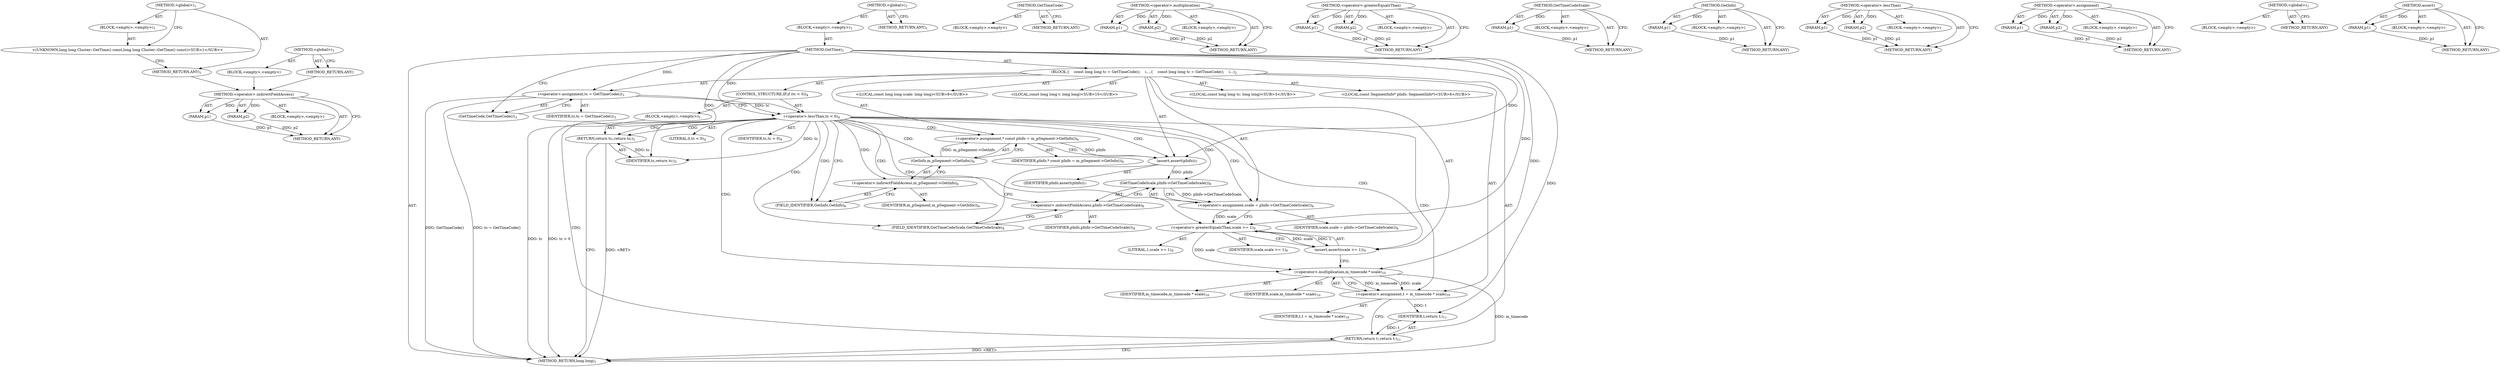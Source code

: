 digraph "&lt;global&gt;" {
vulnerable_87 [label=<(METHOD,&lt;operator&gt;.indirectFieldAccess)>];
vulnerable_88 [label=<(PARAM,p1)>];
vulnerable_89 [label=<(PARAM,p2)>];
vulnerable_90 [label=<(BLOCK,&lt;empty&gt;,&lt;empty&gt;)>];
vulnerable_91 [label=<(METHOD_RETURN,ANY)>];
vulnerable_6 [label=<(METHOD,&lt;global&gt;)<SUB>1</SUB>>];
vulnerable_7 [label=<(BLOCK,&lt;empty&gt;,&lt;empty&gt;)<SUB>1</SUB>>];
vulnerable_8 [label=<(METHOD,GetTime)<SUB>1</SUB>>];
vulnerable_9 [label=<(BLOCK,{
    const long long tc = GetTimeCode();
    i...,{
    const long long tc = GetTimeCode();
    i...)<SUB>2</SUB>>];
vulnerable_10 [label="<(LOCAL,const long long tc: long long)<SUB>3</SUB>>"];
vulnerable_11 [label=<(&lt;operator&gt;.assignment,tc = GetTimeCode())<SUB>3</SUB>>];
vulnerable_12 [label=<(IDENTIFIER,tc,tc = GetTimeCode())<SUB>3</SUB>>];
vulnerable_13 [label=<(GetTimeCode,GetTimeCode())<SUB>3</SUB>>];
vulnerable_14 [label=<(CONTROL_STRUCTURE,IF,if (tc &lt; 0))<SUB>4</SUB>>];
vulnerable_15 [label=<(&lt;operator&gt;.lessThan,tc &lt; 0)<SUB>4</SUB>>];
vulnerable_16 [label=<(IDENTIFIER,tc,tc &lt; 0)<SUB>4</SUB>>];
vulnerable_17 [label=<(LITERAL,0,tc &lt; 0)<SUB>4</SUB>>];
vulnerable_18 [label=<(BLOCK,&lt;empty&gt;,&lt;empty&gt;)<SUB>5</SUB>>];
vulnerable_19 [label=<(RETURN,return tc;,return tc;)<SUB>5</SUB>>];
vulnerable_20 [label=<(IDENTIFIER,tc,return tc;)<SUB>5</SUB>>];
vulnerable_21 [label="<(LOCAL,const SegmentInfo* pInfo: SegmentInfo*)<SUB>6</SUB>>"];
vulnerable_22 [label=<(&lt;operator&gt;.assignment,* const pInfo = m_pSegment-&gt;GetInfo())<SUB>6</SUB>>];
vulnerable_23 [label=<(IDENTIFIER,pInfo,* const pInfo = m_pSegment-&gt;GetInfo())<SUB>6</SUB>>];
vulnerable_24 [label=<(GetInfo,m_pSegment-&gt;GetInfo())<SUB>6</SUB>>];
vulnerable_25 [label=<(&lt;operator&gt;.indirectFieldAccess,m_pSegment-&gt;GetInfo)<SUB>6</SUB>>];
vulnerable_26 [label=<(IDENTIFIER,m_pSegment,m_pSegment-&gt;GetInfo())<SUB>6</SUB>>];
vulnerable_27 [label=<(FIELD_IDENTIFIER,GetInfo,GetInfo)<SUB>6</SUB>>];
vulnerable_28 [label=<(assert,assert(pInfo))<SUB>7</SUB>>];
vulnerable_29 [label=<(IDENTIFIER,pInfo,assert(pInfo))<SUB>7</SUB>>];
vulnerable_30 [label="<(LOCAL,const long long scale: long long)<SUB>8</SUB>>"];
vulnerable_31 [label=<(&lt;operator&gt;.assignment,scale = pInfo-&gt;GetTimeCodeScale())<SUB>8</SUB>>];
vulnerable_32 [label=<(IDENTIFIER,scale,scale = pInfo-&gt;GetTimeCodeScale())<SUB>8</SUB>>];
vulnerable_33 [label=<(GetTimeCodeScale,pInfo-&gt;GetTimeCodeScale())<SUB>8</SUB>>];
vulnerable_34 [label=<(&lt;operator&gt;.indirectFieldAccess,pInfo-&gt;GetTimeCodeScale)<SUB>8</SUB>>];
vulnerable_35 [label=<(IDENTIFIER,pInfo,pInfo-&gt;GetTimeCodeScale())<SUB>8</SUB>>];
vulnerable_36 [label=<(FIELD_IDENTIFIER,GetTimeCodeScale,GetTimeCodeScale)<SUB>8</SUB>>];
vulnerable_37 [label=<(assert,assert(scale &gt;= 1))<SUB>9</SUB>>];
vulnerable_38 [label=<(&lt;operator&gt;.greaterEqualsThan,scale &gt;= 1)<SUB>9</SUB>>];
vulnerable_39 [label=<(IDENTIFIER,scale,scale &gt;= 1)<SUB>9</SUB>>];
vulnerable_40 [label=<(LITERAL,1,scale &gt;= 1)<SUB>9</SUB>>];
vulnerable_41 [label="<(LOCAL,const long long t: long long)<SUB>10</SUB>>"];
vulnerable_42 [label=<(&lt;operator&gt;.assignment,t = m_timecode * scale)<SUB>10</SUB>>];
vulnerable_43 [label=<(IDENTIFIER,t,t = m_timecode * scale)<SUB>10</SUB>>];
vulnerable_44 [label=<(&lt;operator&gt;.multiplication,m_timecode * scale)<SUB>10</SUB>>];
vulnerable_45 [label=<(IDENTIFIER,m_timecode,m_timecode * scale)<SUB>10</SUB>>];
vulnerable_46 [label=<(IDENTIFIER,scale,m_timecode * scale)<SUB>10</SUB>>];
vulnerable_47 [label=<(RETURN,return t;,return t;)<SUB>11</SUB>>];
vulnerable_48 [label=<(IDENTIFIER,t,return t;)<SUB>11</SUB>>];
vulnerable_49 [label=<(METHOD_RETURN,long long)<SUB>1</SUB>>];
vulnerable_51 [label=<(METHOD_RETURN,ANY)<SUB>1</SUB>>];
vulnerable_75 [label=<(METHOD,GetTimeCode)>];
vulnerable_76 [label=<(BLOCK,&lt;empty&gt;,&lt;empty&gt;)>];
vulnerable_77 [label=<(METHOD_RETURN,ANY)>];
vulnerable_105 [label=<(METHOD,&lt;operator&gt;.multiplication)>];
vulnerable_106 [label=<(PARAM,p1)>];
vulnerable_107 [label=<(PARAM,p2)>];
vulnerable_108 [label=<(BLOCK,&lt;empty&gt;,&lt;empty&gt;)>];
vulnerable_109 [label=<(METHOD_RETURN,ANY)>];
vulnerable_100 [label=<(METHOD,&lt;operator&gt;.greaterEqualsThan)>];
vulnerable_101 [label=<(PARAM,p1)>];
vulnerable_102 [label=<(PARAM,p2)>];
vulnerable_103 [label=<(BLOCK,&lt;empty&gt;,&lt;empty&gt;)>];
vulnerable_104 [label=<(METHOD_RETURN,ANY)>];
vulnerable_96 [label=<(METHOD,GetTimeCodeScale)>];
vulnerable_97 [label=<(PARAM,p1)>];
vulnerable_98 [label=<(BLOCK,&lt;empty&gt;,&lt;empty&gt;)>];
vulnerable_99 [label=<(METHOD_RETURN,ANY)>];
vulnerable_83 [label=<(METHOD,GetInfo)>];
vulnerable_84 [label=<(PARAM,p1)>];
vulnerable_85 [label=<(BLOCK,&lt;empty&gt;,&lt;empty&gt;)>];
vulnerable_86 [label=<(METHOD_RETURN,ANY)>];
vulnerable_78 [label=<(METHOD,&lt;operator&gt;.lessThan)>];
vulnerable_79 [label=<(PARAM,p1)>];
vulnerable_80 [label=<(PARAM,p2)>];
vulnerable_81 [label=<(BLOCK,&lt;empty&gt;,&lt;empty&gt;)>];
vulnerable_82 [label=<(METHOD_RETURN,ANY)>];
vulnerable_70 [label=<(METHOD,&lt;operator&gt;.assignment)>];
vulnerable_71 [label=<(PARAM,p1)>];
vulnerable_72 [label=<(PARAM,p2)>];
vulnerable_73 [label=<(BLOCK,&lt;empty&gt;,&lt;empty&gt;)>];
vulnerable_74 [label=<(METHOD_RETURN,ANY)>];
vulnerable_64 [label=<(METHOD,&lt;global&gt;)<SUB>1</SUB>>];
vulnerable_65 [label=<(BLOCK,&lt;empty&gt;,&lt;empty&gt;)>];
vulnerable_66 [label=<(METHOD_RETURN,ANY)>];
vulnerable_92 [label=<(METHOD,assert)>];
vulnerable_93 [label=<(PARAM,p1)>];
vulnerable_94 [label=<(BLOCK,&lt;empty&gt;,&lt;empty&gt;)>];
vulnerable_95 [label=<(METHOD_RETURN,ANY)>];
fixed_6 [label=<(METHOD,&lt;global&gt;)<SUB>1</SUB>>];
fixed_7 [label=<(BLOCK,&lt;empty&gt;,&lt;empty&gt;)<SUB>1</SUB>>];
fixed_8 [label="<(UNKNOWN,long long Cluster::GetTime() const,long long Cluster::GetTime() const)<SUB>1</SUB>>"];
fixed_9 [label=<(METHOD_RETURN,ANY)<SUB>1</SUB>>];
fixed_14 [label=<(METHOD,&lt;global&gt;)<SUB>1</SUB>>];
fixed_15 [label=<(BLOCK,&lt;empty&gt;,&lt;empty&gt;)>];
fixed_16 [label=<(METHOD_RETURN,ANY)>];
vulnerable_87 -> vulnerable_88  [key=0, label="AST: "];
vulnerable_87 -> vulnerable_88  [key=1, label="DDG: "];
vulnerable_87 -> vulnerable_90  [key=0, label="AST: "];
vulnerable_87 -> vulnerable_89  [key=0, label="AST: "];
vulnerable_87 -> vulnerable_89  [key=1, label="DDG: "];
vulnerable_87 -> vulnerable_91  [key=0, label="AST: "];
vulnerable_87 -> vulnerable_91  [key=1, label="CFG: "];
vulnerable_88 -> vulnerable_91  [key=0, label="DDG: p1"];
vulnerable_89 -> vulnerable_91  [key=0, label="DDG: p2"];
vulnerable_6 -> vulnerable_7  [key=0, label="AST: "];
vulnerable_6 -> vulnerable_51  [key=0, label="AST: "];
vulnerable_6 -> vulnerable_51  [key=1, label="CFG: "];
vulnerable_7 -> vulnerable_8  [key=0, label="AST: "];
vulnerable_8 -> vulnerable_9  [key=0, label="AST: "];
vulnerable_8 -> vulnerable_49  [key=0, label="AST: "];
vulnerable_8 -> vulnerable_13  [key=0, label="CFG: "];
vulnerable_8 -> vulnerable_11  [key=0, label="DDG: "];
vulnerable_8 -> vulnerable_28  [key=0, label="DDG: "];
vulnerable_8 -> vulnerable_48  [key=0, label="DDG: "];
vulnerable_8 -> vulnerable_15  [key=0, label="DDG: "];
vulnerable_8 -> vulnerable_38  [key=0, label="DDG: "];
vulnerable_8 -> vulnerable_44  [key=0, label="DDG: "];
vulnerable_8 -> vulnerable_20  [key=0, label="DDG: "];
vulnerable_9 -> vulnerable_10  [key=0, label="AST: "];
vulnerable_9 -> vulnerable_11  [key=0, label="AST: "];
vulnerable_9 -> vulnerable_14  [key=0, label="AST: "];
vulnerable_9 -> vulnerable_21  [key=0, label="AST: "];
vulnerable_9 -> vulnerable_22  [key=0, label="AST: "];
vulnerable_9 -> vulnerable_28  [key=0, label="AST: "];
vulnerable_9 -> vulnerable_30  [key=0, label="AST: "];
vulnerable_9 -> vulnerable_31  [key=0, label="AST: "];
vulnerable_9 -> vulnerable_37  [key=0, label="AST: "];
vulnerable_9 -> vulnerable_41  [key=0, label="AST: "];
vulnerable_9 -> vulnerable_42  [key=0, label="AST: "];
vulnerable_9 -> vulnerable_47  [key=0, label="AST: "];
vulnerable_11 -> vulnerable_12  [key=0, label="AST: "];
vulnerable_11 -> vulnerable_13  [key=0, label="AST: "];
vulnerable_11 -> vulnerable_15  [key=0, label="CFG: "];
vulnerable_11 -> vulnerable_15  [key=1, label="DDG: tc"];
vulnerable_11 -> vulnerable_49  [key=0, label="DDG: GetTimeCode()"];
vulnerable_11 -> vulnerable_49  [key=1, label="DDG: tc = GetTimeCode()"];
vulnerable_13 -> vulnerable_11  [key=0, label="CFG: "];
vulnerable_14 -> vulnerable_15  [key=0, label="AST: "];
vulnerable_14 -> vulnerable_18  [key=0, label="AST: "];
vulnerable_15 -> vulnerable_16  [key=0, label="AST: "];
vulnerable_15 -> vulnerable_17  [key=0, label="AST: "];
vulnerable_15 -> vulnerable_19  [key=0, label="CFG: "];
vulnerable_15 -> vulnerable_19  [key=1, label="CDG: "];
vulnerable_15 -> vulnerable_27  [key=0, label="CFG: "];
vulnerable_15 -> vulnerable_27  [key=1, label="CDG: "];
vulnerable_15 -> vulnerable_49  [key=0, label="DDG: tc"];
vulnerable_15 -> vulnerable_49  [key=1, label="DDG: tc &lt; 0"];
vulnerable_15 -> vulnerable_20  [key=0, label="DDG: tc"];
vulnerable_15 -> vulnerable_24  [key=0, label="CDG: "];
vulnerable_15 -> vulnerable_47  [key=0, label="CDG: "];
vulnerable_15 -> vulnerable_34  [key=0, label="CDG: "];
vulnerable_15 -> vulnerable_33  [key=0, label="CDG: "];
vulnerable_15 -> vulnerable_42  [key=0, label="CDG: "];
vulnerable_15 -> vulnerable_28  [key=0, label="CDG: "];
vulnerable_15 -> vulnerable_36  [key=0, label="CDG: "];
vulnerable_15 -> vulnerable_37  [key=0, label="CDG: "];
vulnerable_15 -> vulnerable_38  [key=0, label="CDG: "];
vulnerable_15 -> vulnerable_25  [key=0, label="CDG: "];
vulnerable_15 -> vulnerable_22  [key=0, label="CDG: "];
vulnerable_15 -> vulnerable_44  [key=0, label="CDG: "];
vulnerable_15 -> vulnerable_31  [key=0, label="CDG: "];
vulnerable_18 -> vulnerable_19  [key=0, label="AST: "];
vulnerable_19 -> vulnerable_20  [key=0, label="AST: "];
vulnerable_19 -> vulnerable_49  [key=0, label="CFG: "];
vulnerable_19 -> vulnerable_49  [key=1, label="DDG: &lt;RET&gt;"];
vulnerable_20 -> vulnerable_19  [key=0, label="DDG: tc"];
vulnerable_22 -> vulnerable_23  [key=0, label="AST: "];
vulnerable_22 -> vulnerable_24  [key=0, label="AST: "];
vulnerable_22 -> vulnerable_28  [key=0, label="CFG: "];
vulnerable_22 -> vulnerable_28  [key=1, label="DDG: pInfo"];
vulnerable_24 -> vulnerable_25  [key=0, label="AST: "];
vulnerable_24 -> vulnerable_22  [key=0, label="CFG: "];
vulnerable_24 -> vulnerable_22  [key=1, label="DDG: m_pSegment-&gt;GetInfo"];
vulnerable_25 -> vulnerable_26  [key=0, label="AST: "];
vulnerable_25 -> vulnerable_27  [key=0, label="AST: "];
vulnerable_25 -> vulnerable_24  [key=0, label="CFG: "];
vulnerable_27 -> vulnerable_25  [key=0, label="CFG: "];
vulnerable_28 -> vulnerable_29  [key=0, label="AST: "];
vulnerable_28 -> vulnerable_36  [key=0, label="CFG: "];
vulnerable_28 -> vulnerable_33  [key=0, label="DDG: pInfo"];
vulnerable_31 -> vulnerable_32  [key=0, label="AST: "];
vulnerable_31 -> vulnerable_33  [key=0, label="AST: "];
vulnerable_31 -> vulnerable_38  [key=0, label="CFG: "];
vulnerable_31 -> vulnerable_38  [key=1, label="DDG: scale"];
vulnerable_33 -> vulnerable_34  [key=0, label="AST: "];
vulnerable_33 -> vulnerable_31  [key=0, label="CFG: "];
vulnerable_33 -> vulnerable_31  [key=1, label="DDG: pInfo-&gt;GetTimeCodeScale"];
vulnerable_34 -> vulnerable_35  [key=0, label="AST: "];
vulnerable_34 -> vulnerable_36  [key=0, label="AST: "];
vulnerable_34 -> vulnerable_33  [key=0, label="CFG: "];
vulnerable_36 -> vulnerable_34  [key=0, label="CFG: "];
vulnerable_37 -> vulnerable_38  [key=0, label="AST: "];
vulnerable_37 -> vulnerable_44  [key=0, label="CFG: "];
vulnerable_38 -> vulnerable_39  [key=0, label="AST: "];
vulnerable_38 -> vulnerable_40  [key=0, label="AST: "];
vulnerable_38 -> vulnerable_37  [key=0, label="CFG: "];
vulnerable_38 -> vulnerable_37  [key=1, label="DDG: scale"];
vulnerable_38 -> vulnerable_37  [key=2, label="DDG: 1"];
vulnerable_38 -> vulnerable_44  [key=0, label="DDG: scale"];
vulnerable_42 -> vulnerable_43  [key=0, label="AST: "];
vulnerable_42 -> vulnerable_44  [key=0, label="AST: "];
vulnerable_42 -> vulnerable_47  [key=0, label="CFG: "];
vulnerable_42 -> vulnerable_48  [key=0, label="DDG: t"];
vulnerable_44 -> vulnerable_45  [key=0, label="AST: "];
vulnerable_44 -> vulnerable_46  [key=0, label="AST: "];
vulnerable_44 -> vulnerable_42  [key=0, label="CFG: "];
vulnerable_44 -> vulnerable_42  [key=1, label="DDG: m_timecode"];
vulnerable_44 -> vulnerable_42  [key=2, label="DDG: scale"];
vulnerable_44 -> vulnerable_49  [key=0, label="DDG: m_timecode"];
vulnerable_47 -> vulnerable_48  [key=0, label="AST: "];
vulnerable_47 -> vulnerable_49  [key=0, label="CFG: "];
vulnerable_47 -> vulnerable_49  [key=1, label="DDG: &lt;RET&gt;"];
vulnerable_48 -> vulnerable_47  [key=0, label="DDG: t"];
vulnerable_75 -> vulnerable_76  [key=0, label="AST: "];
vulnerable_75 -> vulnerable_77  [key=0, label="AST: "];
vulnerable_75 -> vulnerable_77  [key=1, label="CFG: "];
vulnerable_105 -> vulnerable_106  [key=0, label="AST: "];
vulnerable_105 -> vulnerable_106  [key=1, label="DDG: "];
vulnerable_105 -> vulnerable_108  [key=0, label="AST: "];
vulnerable_105 -> vulnerable_107  [key=0, label="AST: "];
vulnerable_105 -> vulnerable_107  [key=1, label="DDG: "];
vulnerable_105 -> vulnerable_109  [key=0, label="AST: "];
vulnerable_105 -> vulnerable_109  [key=1, label="CFG: "];
vulnerable_106 -> vulnerable_109  [key=0, label="DDG: p1"];
vulnerable_107 -> vulnerable_109  [key=0, label="DDG: p2"];
vulnerable_100 -> vulnerable_101  [key=0, label="AST: "];
vulnerable_100 -> vulnerable_101  [key=1, label="DDG: "];
vulnerable_100 -> vulnerable_103  [key=0, label="AST: "];
vulnerable_100 -> vulnerable_102  [key=0, label="AST: "];
vulnerable_100 -> vulnerable_102  [key=1, label="DDG: "];
vulnerable_100 -> vulnerable_104  [key=0, label="AST: "];
vulnerable_100 -> vulnerable_104  [key=1, label="CFG: "];
vulnerable_101 -> vulnerable_104  [key=0, label="DDG: p1"];
vulnerable_102 -> vulnerable_104  [key=0, label="DDG: p2"];
vulnerable_96 -> vulnerable_97  [key=0, label="AST: "];
vulnerable_96 -> vulnerable_97  [key=1, label="DDG: "];
vulnerable_96 -> vulnerable_98  [key=0, label="AST: "];
vulnerable_96 -> vulnerable_99  [key=0, label="AST: "];
vulnerable_96 -> vulnerable_99  [key=1, label="CFG: "];
vulnerable_97 -> vulnerable_99  [key=0, label="DDG: p1"];
vulnerable_83 -> vulnerable_84  [key=0, label="AST: "];
vulnerable_83 -> vulnerable_84  [key=1, label="DDG: "];
vulnerable_83 -> vulnerable_85  [key=0, label="AST: "];
vulnerable_83 -> vulnerable_86  [key=0, label="AST: "];
vulnerable_83 -> vulnerable_86  [key=1, label="CFG: "];
vulnerable_84 -> vulnerable_86  [key=0, label="DDG: p1"];
vulnerable_78 -> vulnerable_79  [key=0, label="AST: "];
vulnerable_78 -> vulnerable_79  [key=1, label="DDG: "];
vulnerable_78 -> vulnerable_81  [key=0, label="AST: "];
vulnerable_78 -> vulnerable_80  [key=0, label="AST: "];
vulnerable_78 -> vulnerable_80  [key=1, label="DDG: "];
vulnerable_78 -> vulnerable_82  [key=0, label="AST: "];
vulnerable_78 -> vulnerable_82  [key=1, label="CFG: "];
vulnerable_79 -> vulnerable_82  [key=0, label="DDG: p1"];
vulnerable_80 -> vulnerable_82  [key=0, label="DDG: p2"];
vulnerable_70 -> vulnerable_71  [key=0, label="AST: "];
vulnerable_70 -> vulnerable_71  [key=1, label="DDG: "];
vulnerable_70 -> vulnerable_73  [key=0, label="AST: "];
vulnerable_70 -> vulnerable_72  [key=0, label="AST: "];
vulnerable_70 -> vulnerable_72  [key=1, label="DDG: "];
vulnerable_70 -> vulnerable_74  [key=0, label="AST: "];
vulnerable_70 -> vulnerable_74  [key=1, label="CFG: "];
vulnerable_71 -> vulnerable_74  [key=0, label="DDG: p1"];
vulnerable_72 -> vulnerable_74  [key=0, label="DDG: p2"];
vulnerable_64 -> vulnerable_65  [key=0, label="AST: "];
vulnerable_64 -> vulnerable_66  [key=0, label="AST: "];
vulnerable_64 -> vulnerable_66  [key=1, label="CFG: "];
vulnerable_92 -> vulnerable_93  [key=0, label="AST: "];
vulnerable_92 -> vulnerable_93  [key=1, label="DDG: "];
vulnerable_92 -> vulnerable_94  [key=0, label="AST: "];
vulnerable_92 -> vulnerable_95  [key=0, label="AST: "];
vulnerable_92 -> vulnerable_95  [key=1, label="CFG: "];
vulnerable_93 -> vulnerable_95  [key=0, label="DDG: p1"];
fixed_6 -> fixed_7  [key=0, label="AST: "];
fixed_6 -> fixed_9  [key=0, label="AST: "];
fixed_6 -> fixed_8  [key=0, label="CFG: "];
fixed_7 -> fixed_8  [key=0, label="AST: "];
fixed_8 -> fixed_9  [key=0, label="CFG: "];
fixed_9 -> vulnerable_87  [key=0];
fixed_14 -> fixed_15  [key=0, label="AST: "];
fixed_14 -> fixed_16  [key=0, label="AST: "];
fixed_14 -> fixed_16  [key=1, label="CFG: "];
fixed_15 -> vulnerable_87  [key=0];
fixed_16 -> vulnerable_87  [key=0];
}
